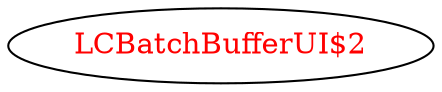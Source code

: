 digraph dependencyGraph {
 concentrate=true;
 ranksep="2.0";
 rankdir="LR"; 
 splines="ortho";
"LCBatchBufferUI$2" [fontcolor="red"];
}